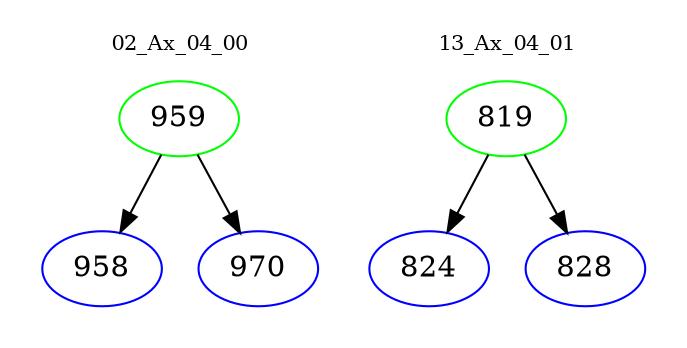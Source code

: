 digraph{
subgraph cluster_0 {
color = white
label = "02_Ax_04_00";
fontsize=10;
T0_959 [label="959", color="green"]
T0_959 -> T0_958 [color="black"]
T0_958 [label="958", color="blue"]
T0_959 -> T0_970 [color="black"]
T0_970 [label="970", color="blue"]
}
subgraph cluster_1 {
color = white
label = "13_Ax_04_01";
fontsize=10;
T1_819 [label="819", color="green"]
T1_819 -> T1_824 [color="black"]
T1_824 [label="824", color="blue"]
T1_819 -> T1_828 [color="black"]
T1_828 [label="828", color="blue"]
}
}
